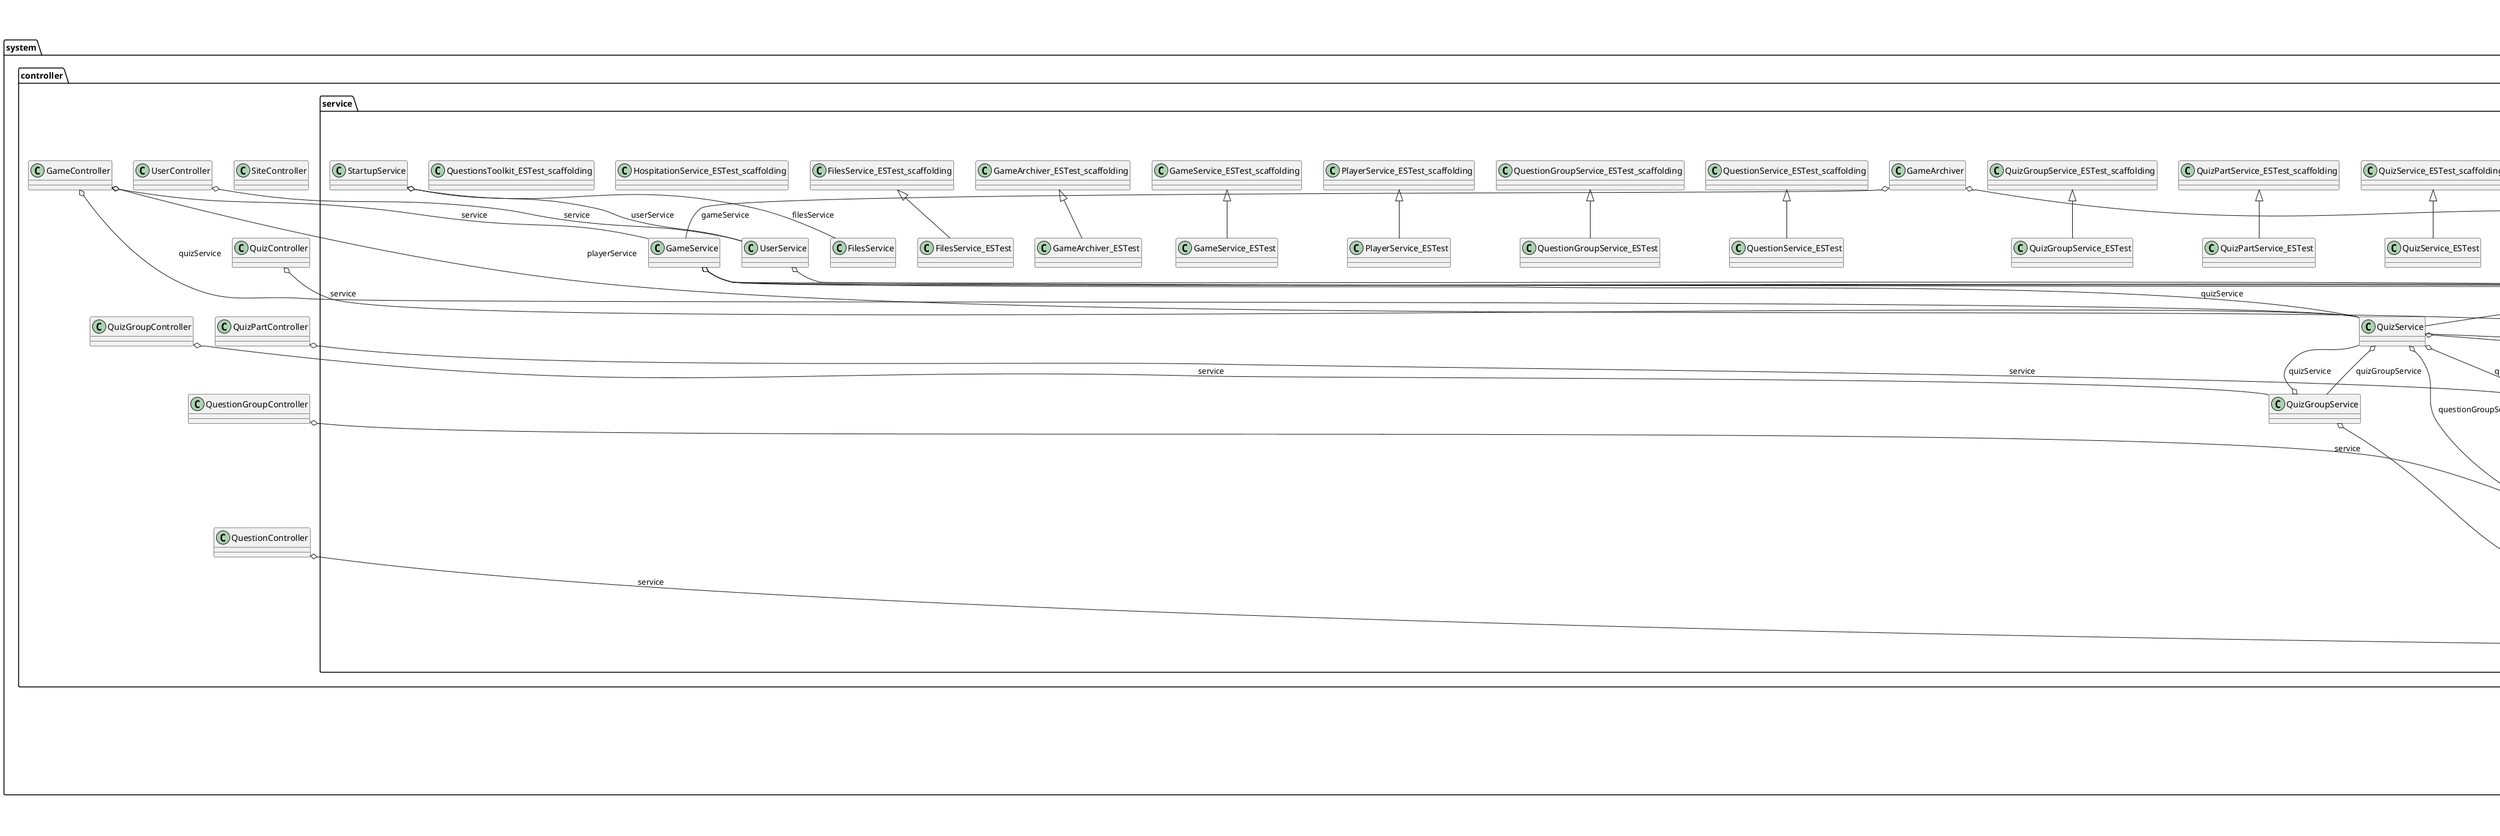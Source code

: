 @startuml

title __SPRINGMVCAPP's Class Diagram__\n

  package system.model {
    package system.model.games {
      interface Answer {
      }
    }
  }
  

  package system.controller {
    class Const {
    }
  }
  

  package system.controller {
    class Const_ESTest {
    }
  }
  

  package system.controller {
    class Const_ESTest_scaffolding {
    }
  }
  

  package system.controller {
    package system.controller.dao {
      class Dao {
      }
    }
  }
  

  package system.controller {
    package system.controller.dao {
      class Dao_ESTest {
      }
    }
  }
  

  package system.controller {
    package system.controller.dao {
      class Dao_ESTest_scaffolding {
      }
    }
  }
  

  package system.controller {
    package system.controller.tools {
      class DataToolkit {
      }
    }
  }
  

  package system.controller {
    package system.controller.tools {
      class DataToolkit_ESTest {
      }
    }
  }
  

  package system.controller {
    package system.controller.tools {
      class DataToolkit_ESTest_scaffolding {
      }
    }
  }
  

  package system.controller {
    package system.controller.service {
      package system.controller.service.database {
        interface DatabaseEntry {
        }
      }
    }
  }
  

  package system.controller {
    package system.controller.service {
      package system.controller.service.database {
        interface DatabaseService {
        }
      }
    }
  }
  

  package system.controller {
    package system.controller.service {
      class FilesService {
      }
    }
  }
  

  package system.controller {
    package system.controller.service {
      class FilesService_ESTest {
      }
    }
  }
  

  package system.controller {
    package system.controller.service {
      class FilesService_ESTest_scaffolding {
      }
    }
  }
  

  package system.controller {
    package system.controller.service {
      package system.controller.service.database {
        enum FilterBehaviour {
        }
      }
    }
  }
  

  package system.model {
    package system.model.games {
      class FreeTextAnswer {
      }
    }
  }
  

  package system.model {
    package system.model.games {
      class FreeTextAnswer_ESTest {
      }
    }
  }
  

  package system.model {
    package system.model.games {
      class FreeTextAnswer_ESTest_scaffolding {
      }
    }
  }
  

  package system.model {
    package system.model.games {
      class Game {
      }
    }
  }
  

  package system.controller {
    package system.controller.service {
      class GameArchiver {
      }
    }
  }
  

  package system.controller {
    package system.controller.service {
      class GameArchiver_ESTest {
      }
    }
  }
  

  package system.controller {
    package system.controller.service {
      class GameArchiver_ESTest_scaffolding {
      }
    }
  }
  

  package system.controller {
    class GameController {
    }
  }
  

  package system.controller {
    class GameController_ESTest {
    }
  }
  

  package system.controller {
    class GameController_ESTest_scaffolding {
    }
  }
  

  package system.controller {
    package system.controller.service {
      class GameService {
      }
    }
  }
  

  package system.controller {
    package system.controller.service {
      class GameService_ESTest {
      }
    }
  }
  

  package system.controller {
    package system.controller.service {
      class GameService_ESTest_scaffolding {
      }
    }
  }
  

  package system.model {
    package system.model.games {
      class GameToolkit {
      }
    }
  }
  

  package system.model {
    package system.model.games {
      class GameToolkit_ESTest {
      }
    }
  }
  

  package system.model {
    package system.model.games {
      class GameToolkit_ESTest_scaffolding {
      }
    }
  }
  

  package system.controller {
    package system.controller.simple_frontend_models {
      class GameWithActualQuiz {
      }
    }
  }
  

  package system.controller {
    package system.controller.simple_frontend_models {
      class GameWithActualQuiz_ESTest {
      }
    }
  }
  

  package system.controller {
    package system.controller.simple_frontend_models {
      class GameWithActualQuiz_ESTest_scaffolding {
      }
    }
  }
  

  package system.model {
    package system.model.games {
      class Game_ESTest {
      }
    }
  }
  

  package system.model {
    package system.model.games {
      class Game_ESTest_scaffolding {
      }
    }
  }
  

  package system.controller {
    package system.controller.service {
      class HospitationService_ESTest_scaffolding {
      }
    }
  }
  

  package system.model {
    package system.model.users {
      interface IUser {
      }
    }
  }
  

  package system.controller {
    package system.controller.dao {
      interface Idable {
      }
    }
  }
  

  package system.controller {
    package system.controller.service {
      package system.controller.service.database {
        class IntStringBlobDatabaseEntry {
        }
      }
    }
  }
  

  package system.controller {
    package system.controller.service {
      package system.controller.service.database {
        class IntStringBlobDatabaseEntry_ESTest {
        }
      }
    }
  }
  

  package system.controller {
    package system.controller.service {
      package system.controller.service.database {
        class IntStringBlobDatabaseEntry_ESTest_scaffolding {
        }
      }
    }
  }
  

  package system.model {
    package system.model.games {
      class ListOfQuestions {
      }
    }
  }
  

  package system.model {
    package system.model.games {
      class ListOfQuestions_ESTest {
      }
    }
  }
  

  package system.model {
    package system.model.games {
      class ListOfQuestions_ESTest_scaffolding {
      }
    }
  }
  

  package system.model {
    package system.model.games {
      class ListOfRealQuestions {
      }
    }
  }
  

  package system.model {
    package system.model.games {
      class ListOfRealQuestions_ESTest {
      }
    }
  }
  

  package system.model {
    package system.model.games {
      class ListOfRealQuestions_ESTest_scaffolding {
      }
    }
  }
  

  package system.model {
    package system.model.games {
      class MultipleChoiceAnswer {
      }
    }
  }
  

  package system.model {
    package system.model.games {
      class MultipleChoiceAnswer_ESTest {
      }
    }
  }
  

  package system.model {
    package system.model.games {
      class MultipleChoiceAnswer_ESTest_scaffolding {
      }
    }
  }
  

  package system.controller {
    package system.controller.service {
      package system.controller.service.database {
        class MySQLDatabaseService {
        }
      }
    }
  }
  

  package system.controller {
    package system.controller.service {
      package system.controller.service.database {
        class MySQLDatabaseService_ESTest {
        }
      }
    }
  }
  

  package system.controller {
    package system.controller.service {
      package system.controller.service.database {
        class MySQLDatabaseService_ESTest_scaffolding {
        }
      }
    }
  }
  

  package system.model {
    package system.model.games {
      class Player {
      }
    }
  }
  

  package system.model {
    package system.model.games {
      class PlayerAnswers {
      }
    }
  }
  

  package system.model {
    package system.model.games {
      class PlayerAnswers_ESTest {
      }
    }
  }
  

  package system.model {
    package system.model.games {
      class PlayerAnswers_ESTest_scaffolding {
      }
    }
  }
  

  package system.controller {
    package system.controller.dao {
      class PlayerDao {
      }
    }
  }
  

  package system.controller {
    package system.controller.dao {
      class PlayerDao_ESTest {
      }
    }
  }
  

  package system.controller {
    package system.controller.dao {
      class PlayerDao_ESTest_scaffolding {
      }
    }
  }
  

  package system.model {
    package system.model.games {
      class PlayerPoints {
      }
    }
  }
  

  package system.model {
    package system.model.games {
      class PlayerPoints_ESTest {
      }
    }
  }
  

  package system.model {
    package system.model.games {
      class PlayerPoints_ESTest_scaffolding {
      }
    }
  }
  

  package system.controller {
    package system.controller.service {
      class PlayerService {
      }
    }
  }
  

  package system.controller {
    package system.controller.service {
      class PlayerService_ESTest {
      }
    }
  }
  

  package system.controller {
    package system.controller.service {
      class PlayerService_ESTest_scaffolding {
      }
    }
  }
  

  package system.model {
    package system.model.games {
      class Player_ESTest {
      }
    }
  }
  

  package system.model {
    package system.model.games {
      class Player_ESTest_scaffolding {
      }
    }
  }
  

  package system.model {
    package system.model.questions {
      class Question {
      }
    }
  }
  

  package system.controller {
    class QuestionController {
    }
  }
  

  package system.controller {
    class QuestionController_ESTest {
    }
  }
  

  package system.controller {
    class QuestionController_ESTest_scaffolding {
    }
  }
  

  package system.controller {
    package system.controller.dao {
      class QuestionDao {
      }
    }
  }
  

  package system.controller {
    package system.controller.dao {
      class QuestionDao_ESTest {
      }
    }
  }
  

  package system.controller {
    package system.controller.dao {
      class QuestionDao_ESTest_scaffolding {
      }
    }
  }
  

  package system.model {
    package system.model.questions {
      class QuestionGroup {
      }
    }
  }
  

  package system.controller {
    class QuestionGroupController {
    }
  }
  

  package system.controller {
    class QuestionGroupController_ESTest {
    }
  }
  

  package system.controller {
    class QuestionGroupController_ESTest_scaffolding {
    }
  }
  

  package system.controller {
    package system.controller.dao {
      class QuestionGroupDao {
      }
    }
  }
  

  package system.controller {
    package system.controller.dao {
      class QuestionGroupDao_ESTest {
      }
    }
  }
  

  package system.controller {
    package system.controller.dao {
      class QuestionGroupDao_ESTest_scaffolding {
      }
    }
  }
  

  package system.controller {
    package system.controller.service {
      class QuestionGroupService {
      }
    }
  }
  

  package system.controller {
    package system.controller.service {
      class QuestionGroupService_ESTest {
      }
    }
  }
  

  package system.controller {
    package system.controller.service {
      class QuestionGroupService_ESTest_scaffolding {
      }
    }
  }
  

  package system.model {
    package system.model.questions {
      enum QuestionGroupType {
      }
    }
  }
  

  package system.controller {
    package system.controller.simple_frontend_models {
      class QuestionGroupWithNumberOfQuestions {
      }
    }
  }
  

  package system.controller {
    package system.controller.simple_frontend_models {
      class QuestionGroupWithNumberOfQuestions_ESTest {
      }
    }
  }
  

  package system.controller {
    package system.controller.simple_frontend_models {
      class QuestionGroupWithNumberOfQuestions_ESTest_scaffolding {
      }
    }
  }
  

  package system.model {
    package system.model.questions {
      class QuestionGroup_ESTest {
      }
    }
  }
  

  package system.model {
    package system.model.questions {
      class QuestionGroup_ESTest_scaffolding {
      }
    }
  }
  

  package system.controller {
    package system.controller.service {
      class QuestionService {
      }
    }
  }
  

  package system.controller {
    package system.controller.service {
      class QuestionService_ESTest {
      }
    }
  }
  

  package system.controller {
    package system.controller.service {
      class QuestionService_ESTest_scaffolding {
      }
    }
  }
  

  package system.model {
    package system.model.questions {
      enum QuestionType {
      }
    }
  }
  

  package system.controller {
    package system.controller.simple_frontend_models {
      class QuestionWithCategoryNames {
      }
    }
  }
  

  package system.controller {
    package system.controller.simple_frontend_models {
      class QuestionWithCategoryNames_ESTest {
      }
    }
  }
  

  package system.controller {
    package system.controller.simple_frontend_models {
      class QuestionWithCategoryNames_ESTest_scaffolding {
      }
    }
  }
  

  package system.model {
    package system.model.questions {
      class Question_ESTest {
      }
    }
  }
  

  package system.model {
    package system.model.questions {
      class Question_ESTest_scaffolding {
      }
    }
  }
  

  package system.controller {
    package system.controller.service {
      class QuestionsToolkit_ESTest_scaffolding {
      }
    }
  }
  

  package system.model {
    package system.model.quizzes {
      class Quiz {
      }
    }
  }
  

  package system.controller {
    class QuizController {
    }
  }
  

  package system.controller {
    class QuizController_ESTest {
    }
  }
  

  package system.controller {
    class QuizController_ESTest_scaffolding {
    }
  }
  

  package system.controller {
    package system.controller.dao {
      class QuizDao {
      }
    }
  }
  

  package system.controller {
    package system.controller.dao {
      class QuizDao_ESTest {
      }
    }
  }
  

  package system.controller {
    package system.controller.dao {
      class QuizDao_ESTest_scaffolding {
      }
    }
  }
  

  package system.model {
    package system.model.quizzes {
      class QuizGroup {
      }
    }
  }
  

  package system.controller {
    class QuizGroupController {
    }
  }
  

  package system.controller {
    class QuizGroupController_ESTest {
    }
  }
  

  package system.controller {
    class QuizGroupController_ESTest_scaffolding {
    }
  }
  

  package system.controller {
    package system.controller.dao {
      class QuizGroupDao {
      }
    }
  }
  

  package system.controller {
    package system.controller.dao {
      class QuizGroupDao_ESTest {
      }
    }
  }
  

  package system.controller {
    package system.controller.dao {
      class QuizGroupDao_ESTest_scaffolding {
      }
    }
  }
  

  package system.controller {
    package system.controller.service {
      class QuizGroupService {
      }
    }
  }
  

  package system.controller {
    package system.controller.service {
      class QuizGroupService_ESTest {
      }
    }
  }
  

  package system.controller {
    package system.controller.service {
      class QuizGroupService_ESTest_scaffolding {
      }
    }
  }
  

  package system.model {
    enum QuizGroupType {
    }
  }
  

  package system.model {
    package system.model.quizzes {
      class QuizGroup_ESTest {
      }
    }
  }
  

  package system.model {
    package system.model.quizzes {
      class QuizGroup_ESTest_scaffolding {
      }
    }
  }
  

  package system.model {
    package system.model.quizzes {
      class QuizPart {
      }
    }
  }
  

  package system.controller {
    class QuizPartController {
    }
  }
  

  package system.controller {
    class QuizPartController_ESTest {
    }
  }
  

  package system.controller {
    class QuizPartController_ESTest_scaffolding {
    }
  }
  

  package system.controller {
    package system.controller.dao {
      class QuizPartDao {
      }
    }
  }
  

  package system.controller {
    package system.controller.dao {
      class QuizPartDao_ESTest {
      }
    }
  }
  

  package system.controller {
    package system.controller.dao {
      class QuizPartDao_ESTest_scaffolding {
      }
    }
  }
  

  package system.controller {
    package system.controller.service {
      class QuizPartService {
      }
    }
  }
  

  package system.controller {
    package system.controller.service {
      class QuizPartService_ESTest {
      }
    }
  }
  

  package system.controller {
    package system.controller.service {
      class QuizPartService_ESTest_scaffolding {
      }
    }
  }
  

  package system.controller {
    package system.controller.simple_frontend_models {
      class QuizPartWithCategoryNames {
      }
    }
  }
  

  package system.controller {
    package system.controller.simple_frontend_models {
      class QuizPartWithCategoryNames_ESTest {
      }
    }
  }
  

  package system.controller {
    package system.controller.simple_frontend_models {
      class QuizPartWithCategoryNames_ESTest_scaffolding {
      }
    }
  }
  

  package system.model {
    package system.model.quizzes {
      class QuizPart_ESTest {
      }
    }
  }
  

  package system.model {
    package system.model.quizzes {
      class QuizPart_ESTest_scaffolding {
      }
    }
  }
  

  package system.controller {
    package system.controller.service {
      class QuizService {
      }
    }
  }
  

  package system.controller {
    package system.controller.service {
      class QuizService_ESTest {
      }
    }
  }
  

  package system.controller {
    package system.controller.service {
      class QuizService_ESTest_scaffolding {
      }
    }
  }
  

  package system.model {
    package system.model.quizzes {
      class QuizSettings_ESTest_scaffolding {
      }
    }
  }
  

  package system.controller {
    package system.controller.simple_frontend_models {
      class QuizWithCategoryNames {
      }
    }
  }
  

  package system.controller {
    package system.controller.simple_frontend_models {
      class QuizWithCategoryNames_ESTest {
      }
    }
  }
  

  package system.controller {
    package system.controller.simple_frontend_models {
      class QuizWithCategoryNames_ESTest_scaffolding {
      }
    }
  }
  

  package system.model {
    package system.model.quizzes {
      class Quiz_ESTest {
      }
    }
  }
  

  package system.model {
    package system.model.quizzes {
      class Quiz_ESTest_scaffolding {
      }
    }
  }
  

  package system.controller {
    package system.controller.simple_frontend_models {
      class Response {
      }
    }
  }
  

  package system.controller {
    package system.controller.simple_frontend_models {
      class Response_ESTest {
      }
    }
  }
  

  package system.controller {
    package system.controller.simple_frontend_models {
      class Response_ESTest_scaffolding {
      }
    }
  }
  

  package system.model {
    class Result {
    }
  }
  

  package system.controller {
    class ResultController {
    }
  }
  

  package system.controller {
    class ResultController_ESTest {
    }
  }
  

  package system.controller {
    class ResultController_ESTest_scaffolding {
    }
  }
  

  package system.controller {
    package system.controller.dao {
      class ResultDao {
      }
    }
  }
  

  package system.controller {
    package system.controller.dao {
      class ResultDao_ESTest {
      }
    }
  }
  

  package system.controller {
    package system.controller.dao {
      class ResultDao_ESTest_scaffolding {
      }
    }
  }
  

  package system.controller {
    package system.controller.service {
      class ResultService {
      }
    }
  }
  

  package system.controller {
    package system.controller.service {
      class ResultService_ESTest {
      }
    }
  }
  

  package system.controller {
    package system.controller.service {
      class ResultService_ESTest_scaffolding {
      }
    }
  }
  

  package system.model {
    class Result_ESTest {
    }
  }
  

  package system.model {
    class Result_ESTest_scaffolding {
    }
  }
  

  package system.model {
    package system.model.games {
      class SingleChoiceAnswer {
      }
    }
  }
  

  package system.model {
    package system.model.games {
      class SingleChoiceAnswer_ESTest {
      }
    }
  }
  

  package system.model {
    package system.model.games {
      class SingleChoiceAnswer_ESTest_scaffolding {
      }
    }
  }
  

  package system.controller {
    class SiteController {
    }
  }
  

  package system.controller {
    class SiteController_ESTest {
    }
  }
  

  package system.controller {
    class SiteController_ESTest_scaffolding {
    }
  }
  

  package system.controller {
    package system.controller.service {
      class StartupService {
      }
    }
  }
  

  package system.controller {
    package system.controller.service {
      class StartupService_ESTest {
      }
    }
  }
  

  package system.controller {
    package system.controller.service {
      class StartupService_ESTest_scaffolding {
      }
    }
  }
  

  package system.controller {
    package system.controller.service {
      package system.controller.service.database {
        class StringDatabaseEntry {
        }
      }
    }
  }
  

  package system.controller {
    package system.controller.service {
      package system.controller.service.database {
        class StringDatabaseEntry_ESTest {
        }
      }
    }
  }
  

  package system.controller {
    package system.controller.service {
      package system.controller.service.database {
        class StringDatabaseEntry_ESTest_scaffolding {
        }
      }
    }
  }
  

  package system.model {
    package system.model.users {
      class User {
      }
    }
  }
  

  package system.controller {
    class UserController {
    }
  }
  

  package system.controller {
    class UserController_ESTest {
    }
  }
  

  package system.controller {
    class UserController_ESTest_scaffolding {
    }
  }
  

  package system.controller {
    package system.controller.dao {
      class UserDao {
      }
    }
  }
  

  package system.controller {
    package system.controller.dao {
      class UserDao_ESTest {
      }
    }
  }
  

  package system.controller {
    package system.controller.dao {
      class UserDao_ESTest_scaffolding {
      }
    }
  }
  

  package system.controller {
    package system.controller.service {
      class UserService {
      }
    }
  }
  

  package system.controller {
    package system.controller.service {
      class UserService_ESTest {
      }
    }
  }
  

  package system.controller {
    package system.controller.service {
      class UserService_ESTest_scaffolding {
      }
    }
  }
  

  package system.model {
    package system.model.users {
      enum UserType {
      }
    }
  }
  

  package system.model {
    package system.model.users {
      class User_ESTest {
      }
    }
  }
  

  package system.model {
    package system.model.users {
      class User_ESTest_scaffolding {
      }
    }
  }
  

  Const_ESTest -up-|> Const_ESTest_scaffolding
  Dao o-- MySQLDatabaseService : databaseService
  Dao_ESTest -up-|> Dao_ESTest_scaffolding
  DataToolkit_ESTest -up-|> DataToolkit_ESTest_scaffolding
  FilesService_ESTest -up-|> FilesService_ESTest_scaffolding
  FreeTextAnswer -up-|> Answer
  FreeTextAnswer_ESTest -up-|> FreeTextAnswer_ESTest_scaffolding
  Game -up-|> Idable
  Game -up-|> Serializable
  GameArchiver o-- GameService : gameService
  GameArchiver o-- ResultService : resultService
  GameArchiver_ESTest -up-|> GameArchiver_ESTest_scaffolding
  GameController o-- GameService : service
  GameController o-- PlayerService : playerService
  GameController o-- QuizService : quizService
  GameController_ESTest -up-|> GameController_ESTest_scaffolding
  GameService o-- PlayerService : playerService
  GameService o-- QuizService : quizService
  GameService o-- QuestionService : questionService
  GameService o-- QuestionGroupService : questionGroupService
  GameService_ESTest -up-|> GameService_ESTest_scaffolding
  GameToolkit o-- QuizService : quizService
  GameToolkit o-- QuestionService : questionService
  GameToolkit o-- QuestionGroupService : questionGroupService
  GameToolkit_ESTest -up-|> GameToolkit_ESTest_scaffolding
  GameWithActualQuiz -up-|> Game
  GameWithActualQuiz o-- Quiz : actualQuiz
  GameWithActualQuiz_ESTest -up-|> GameWithActualQuiz_ESTest_scaffolding
  Game_ESTest -up-|> Game_ESTest_scaffolding
  IntStringBlobDatabaseEntry -up-|> DatabaseEntry
  IntStringBlobDatabaseEntry_ESTest -up-|> IntStringBlobDatabaseEntry_ESTest_scaffolding
  ListOfQuestions -up-|> Serializable
  ListOfQuestions_ESTest -up-|> ListOfQuestions_ESTest_scaffolding
  ListOfRealQuestions -up-|> Serializable
  ListOfRealQuestions_ESTest -up-|> ListOfRealQuestions_ESTest_scaffolding
  MultipleChoiceAnswer -up-|> Answer
  MultipleChoiceAnswer_ESTest -up-|> MultipleChoiceAnswer_ESTest_scaffolding
  MySQLDatabaseService -up-|> DatabaseService
  MySQLDatabaseService_ESTest -up-|> MySQLDatabaseService_ESTest_scaffolding
  Player -up-|> Idable
  Player -up-|> Serializable
  PlayerAnswers -up-|> Serializable
  PlayerAnswers_ESTest -up-|> PlayerAnswers_ESTest_scaffolding
  PlayerDao_ESTest -up-|> PlayerDao_ESTest_scaffolding
  PlayerPoints -up-|> Serializable
  PlayerPoints_ESTest -up-|> PlayerPoints_ESTest_scaffolding
  PlayerService o-- PlayerDao : dao
  PlayerService_ESTest -up-|> PlayerService_ESTest_scaffolding
  Player_ESTest -up-|> Player_ESTest_scaffolding
  Question -up-|> Serializable
  Question -up-|> Idable
  Question o-- QuestionType : questionType
  QuestionController o-- QuestionService : service
  QuestionController_ESTest -up-|> QuestionController_ESTest_scaffolding
  QuestionDao -up-|> Dao
  QuestionDao_ESTest -up-|> QuestionDao_ESTest_scaffolding
  QuestionGroup -up-|> Serializable
  QuestionGroup -up-|> Idable
  QuestionGroup o-- QuestionGroupType : type
  QuestionGroupController o-- QuestionGroupService : service
  QuestionGroupController_ESTest -up-|> QuestionGroupController_ESTest_scaffolding
  QuestionGroupDao -up-|> Dao
  QuestionGroupDao_ESTest -up-|> QuestionGroupDao_ESTest_scaffolding
  QuestionGroupService o-- QuestionGroupDao : dao
  QuestionGroupService o-- QuestionService : questionService
  QuestionGroupService_ESTest -up-|> QuestionGroupService_ESTest_scaffolding
  QuestionGroupWithNumberOfQuestions -up-|> QuestionGroup
  QuestionGroupWithNumberOfQuestions_ESTest -up-|> QuestionGroupWithNumberOfQuestions_ESTest_scaffolding
  QuestionGroup_ESTest -up-|> QuestionGroup_ESTest_scaffolding
  QuestionService o-- QuestionDao : dao
  QuestionService o-- QuestionGroupService : questionGroupService
  QuestionService_ESTest -up-|> QuestionService_ESTest_scaffolding
  QuestionWithCategoryNames -up-|> Question
  QuestionWithCategoryNames_ESTest -up-|> QuestionWithCategoryNames_ESTest_scaffolding
  Question_ESTest -up-|> Question_ESTest_scaffolding
  Quiz -up-|> Serializable
  Quiz -up-|> Idable
  QuizController o-- QuizService : service
  QuizController_ESTest -up-|> QuizController_ESTest_scaffolding
  QuizDao -up-|> Dao
  QuizDao_ESTest -up-|> QuizDao_ESTest_scaffolding
  QuizGroup -up-|> Serializable
  QuizGroup -up-|> Idable
  QuizGroup o-- QuizGroupType : type
  QuizGroupController o-- QuizGroupService : service
  QuizGroupController_ESTest -up-|> QuizGroupController_ESTest_scaffolding
  QuizGroupDao -up-|> Dao
  QuizGroupDao_ESTest -up-|> QuizGroupDao_ESTest_scaffolding
  QuizGroupService o-- QuizGroupDao : dao
  QuizGroupService o-- QuizService : quizService
  QuizGroupService_ESTest -up-|> QuizGroupService_ESTest_scaffolding
  QuizGroup_ESTest -up-|> QuizGroup_ESTest_scaffolding
  QuizPart -up-|> Serializable
  QuizPart -up-|> Idable
  QuizPartController o-- QuizPartService : service
  QuizPartController_ESTest -up-|> QuizPartController_ESTest_scaffolding
  QuizPartDao -up-|> Dao
  QuizPartDao_ESTest -up-|> QuizPartDao_ESTest_scaffolding
  QuizPartService o-- QuizPartDao : dao
  QuizPartService o-- QuestionGroupService : questionGroupService
  QuizPartService_ESTest -up-|> QuizPartService_ESTest_scaffolding
  QuizPartWithCategoryNames -up-|> QuizPart
  QuizPartWithCategoryNames_ESTest -up-|> QuizPartWithCategoryNames_ESTest_scaffolding
  QuizPart_ESTest -up-|> QuizPart_ESTest_scaffolding
  QuizService o-- QuizDao : dao
  QuizService o-- QuizGroupService : quizGroupService
  QuizService o-- QuizPartService : quizPartService
  QuizService o-- QuestionGroupService : questionGroupService
  QuizService_ESTest -up-|> QuizService_ESTest_scaffolding
  QuizWithCategoryNames -up-|> Quiz
  QuizWithCategoryNames_ESTest -up-|> QuizWithCategoryNames_ESTest_scaffolding
  Quiz_ESTest -up-|> Quiz_ESTest_scaffolding
  Response_ESTest -up-|> Response_ESTest_scaffolding
  Result -up-|> Idable
  Result -up-|> Serializable
  Result o-- Quiz : realQuiz
  Result o-- Game : realGame
  ResultController o-- ResultService : service
  ResultController_ESTest -up-|> ResultController_ESTest_scaffolding
  ResultDao -up-|> Dao
  ResultDao_ESTest -up-|> ResultDao_ESTest_scaffolding
  ResultService o-- ResultDao : dao
  ResultService o-- QuizService : quizService
  ResultService o-- PlayerService : playerService
  ResultService o-- QuestionService : questionService
  ResultService_ESTest -up-|> ResultService_ESTest_scaffolding
  Result_ESTest -up-|> Result_ESTest_scaffolding
  SingleChoiceAnswer -up-|> Answer
  SingleChoiceAnswer_ESTest -up-|> SingleChoiceAnswer_ESTest_scaffolding
  SiteController_ESTest -up-|> SiteController_ESTest_scaffolding
  StartupService o-- FilesService : filesService
  StartupService o-- UserService : userService
  StartupService_ESTest -up-|> StartupService_ESTest_scaffolding
  StringDatabaseEntry -up-|> DatabaseEntry
  StringDatabaseEntry_ESTest -up-|> StringDatabaseEntry_ESTest_scaffolding
  User -up-|> IUser
  User -up-|> Idable
  User o-- UserType : type
  UserController o-- UserService : service
  UserController_ESTest -up-|> UserController_ESTest_scaffolding
  UserDao -up-|> Dao
  UserDao_ESTest -up-|> UserDao_ESTest_scaffolding
  UserService o-- UserDao : dao
  UserService_ESTest -up-|> UserService_ESTest_scaffolding
  User_ESTest -up-|> User_ESTest_scaffolding


right footer


PlantUML diagram generated by SketchIt! (https://bitbucket.org/pmesmeur/sketch.it)
For more information about this tool, please contact philippe.mesmeur@gmail.com
endfooter

@enduml
